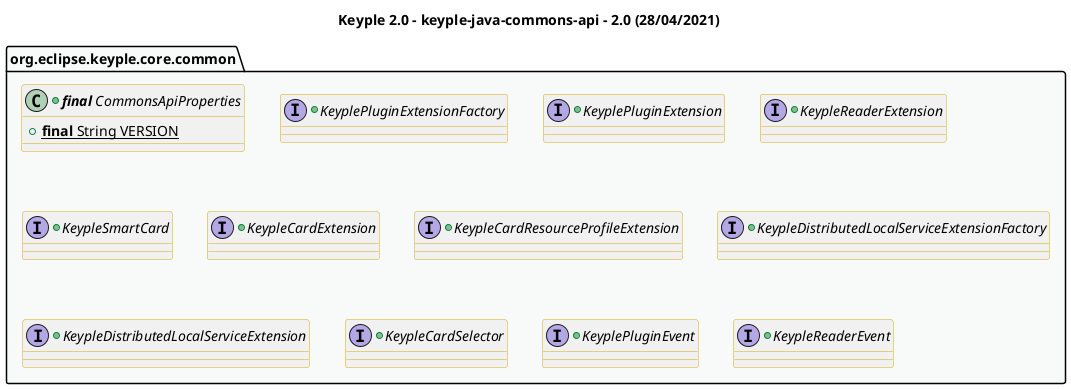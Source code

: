 @startuml
title
    Keyple 2.0 - keyple-java-commons-api - 2.0 (28/04/2021)
end title

' == THEME ==

'Couleurs issues de : https://htmlcolorcodes.com/fr/tableau-de-couleur/tableau-de-couleur-design-plat/
!define C_GREY1 F8F9F9
!define C_GREY2 F2F3F4
!define C_GREY3 E5E7E9
!define C_GREY4 D7DBDD
!define C_GREY5 CACFD2
!define C_GREY6 BDC3C7
!define C_LINK 3498DB
!define C_USE 27AE60

skinparam Shadowing false
skinparam ClassFontStyle italic
skinparam ClassBorderColor #D4AC0D
skinparam stereotypeABorderColor #A9DCDF
skinparam stereotypeIBorderColor #B4A7E5
skinparam stereotypeCBorderColor #ADD1B2
skinparam stereotypeEBorderColor #EB93DF
' Red
skinparam ClassBackgroundColor<<red>> #FDEDEC
skinparam ClassBorderColor<<red>> #E74C3C
hide <<red>> stereotype
' Purple
skinparam ClassBackgroundColor<<purple>> #F4ECF7
skinparam ClassBorderColor<<purple>> #8E44AD
hide <<purple>> stereotype
' blue
skinparam ClassBackgroundColor<<blue>> #EBF5FB
skinparam ClassBorderColor<<blue>> #3498DB
hide <<blue>> stereotype
' Green
skinparam ClassBackgroundColor<<green>> #E9F7EF
skinparam ClassBorderColor<<green>> #27AE60
hide <<green>> stereotype
' Grey
skinparam ClassBackgroundColor<<grey>> #EAECEE
skinparam ClassBorderColor<<grey>> #2C3E50
hide <<grey>> stereotype

' == CONTENT ==

package "org.eclipse.keyple.core.common" as api {
    +class "**final** CommonsApiProperties" as ApiProperties {
        +{static} **final** String VERSION
    }
    +interface KeyplePluginExtensionFactory {
    }
    +interface KeyplePluginExtension {
    }
    +interface KeypleReaderExtension {
    }
    +interface KeypleSmartCard {
    }
    +interface KeypleCardExtension {
    }
    +interface KeypleCardResourceProfileExtension {
    }
    +interface KeypleDistributedLocalServiceExtensionFactory {
    }
    +interface KeypleDistributedLocalServiceExtension {
    }
    +interface KeypleCardSelector {
    }
    +interface KeyplePluginEvent {
    }
    +interface KeypleReaderEvent {
    }
}

' Associations


' == LAYOUT ==


' == STYLE ==

package api #C_GREY1 {}

@enduml